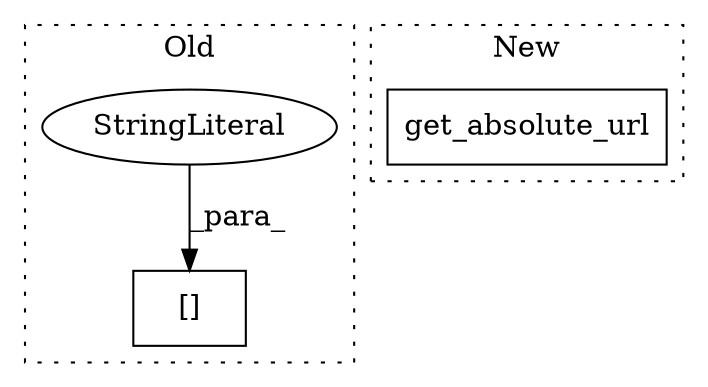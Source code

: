 digraph G {
subgraph cluster0 {
1 [label="[]" a="2" s="1848,1882" l="12,1" shape="box"];
3 [label="StringLiteral" a="45" s="1860" l="22" shape="ellipse"];
label = "Old";
style="dotted";
}
subgraph cluster1 {
2 [label="get_absolute_url" a="32" s="1804" l="18" shape="box"];
label = "New";
style="dotted";
}
3 -> 1 [label="_para_"];
}